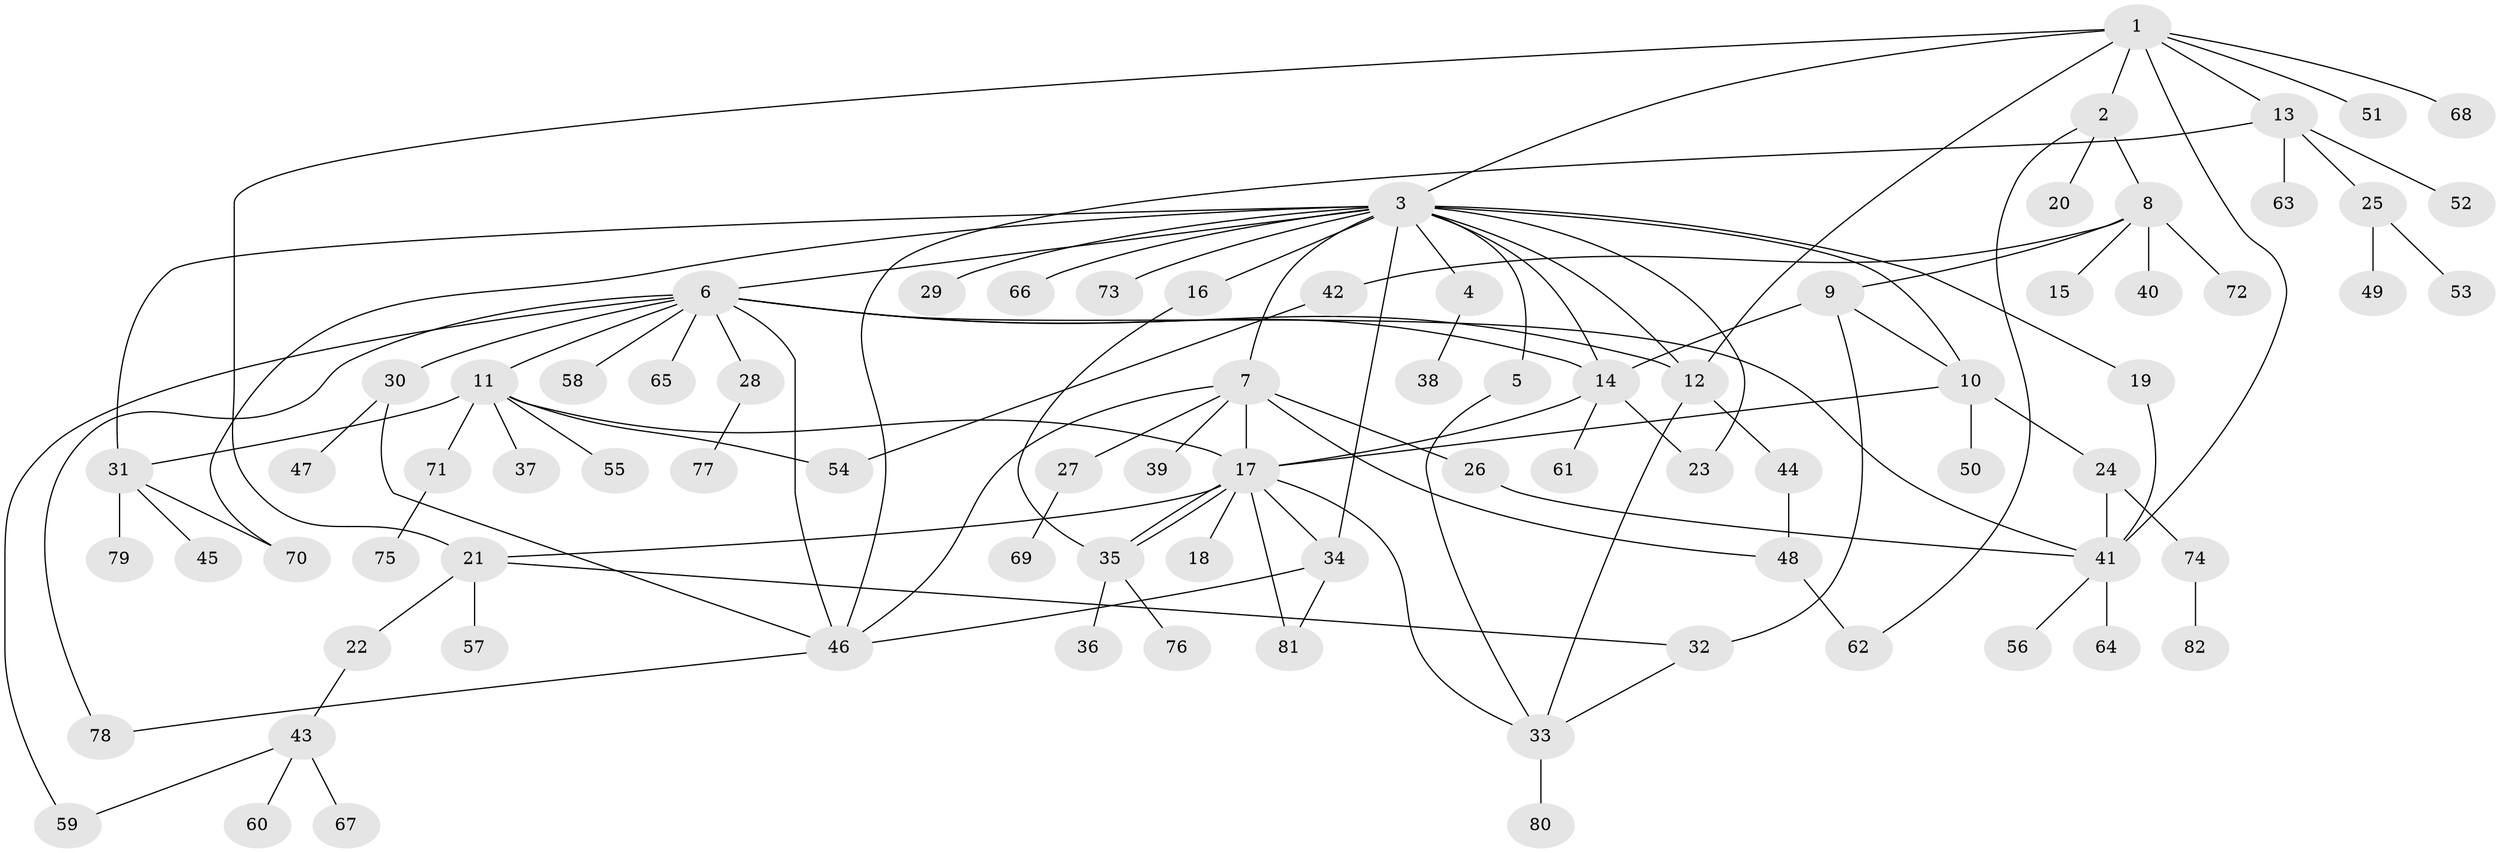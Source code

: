 // coarse degree distribution, {7: 0.05, 4: 0.08333333333333333, 15: 0.016666666666666666, 1: 0.48333333333333334, 2: 0.15, 12: 0.03333333333333333, 5: 0.06666666666666667, 3: 0.08333333333333333, 6: 0.03333333333333333}
// Generated by graph-tools (version 1.1) at 2025/23/03/03/25 07:23:50]
// undirected, 82 vertices, 114 edges
graph export_dot {
graph [start="1"]
  node [color=gray90,style=filled];
  1;
  2;
  3;
  4;
  5;
  6;
  7;
  8;
  9;
  10;
  11;
  12;
  13;
  14;
  15;
  16;
  17;
  18;
  19;
  20;
  21;
  22;
  23;
  24;
  25;
  26;
  27;
  28;
  29;
  30;
  31;
  32;
  33;
  34;
  35;
  36;
  37;
  38;
  39;
  40;
  41;
  42;
  43;
  44;
  45;
  46;
  47;
  48;
  49;
  50;
  51;
  52;
  53;
  54;
  55;
  56;
  57;
  58;
  59;
  60;
  61;
  62;
  63;
  64;
  65;
  66;
  67;
  68;
  69;
  70;
  71;
  72;
  73;
  74;
  75;
  76;
  77;
  78;
  79;
  80;
  81;
  82;
  1 -- 2;
  1 -- 3;
  1 -- 12;
  1 -- 13;
  1 -- 21;
  1 -- 41;
  1 -- 51;
  1 -- 68;
  2 -- 8;
  2 -- 20;
  2 -- 62;
  3 -- 4;
  3 -- 5;
  3 -- 6;
  3 -- 7;
  3 -- 10;
  3 -- 12;
  3 -- 14;
  3 -- 16;
  3 -- 19;
  3 -- 23;
  3 -- 29;
  3 -- 31;
  3 -- 34;
  3 -- 66;
  3 -- 70;
  3 -- 73;
  4 -- 38;
  5 -- 33;
  6 -- 11;
  6 -- 12;
  6 -- 14;
  6 -- 28;
  6 -- 30;
  6 -- 41;
  6 -- 46;
  6 -- 58;
  6 -- 59;
  6 -- 65;
  6 -- 78;
  7 -- 17;
  7 -- 26;
  7 -- 27;
  7 -- 39;
  7 -- 46;
  7 -- 48;
  8 -- 9;
  8 -- 15;
  8 -- 40;
  8 -- 42;
  8 -- 72;
  9 -- 10;
  9 -- 14;
  9 -- 32;
  10 -- 17;
  10 -- 24;
  10 -- 50;
  11 -- 17;
  11 -- 31;
  11 -- 37;
  11 -- 54;
  11 -- 55;
  11 -- 71;
  12 -- 33;
  12 -- 44;
  13 -- 25;
  13 -- 46;
  13 -- 52;
  13 -- 63;
  14 -- 17;
  14 -- 23;
  14 -- 61;
  16 -- 35;
  17 -- 18;
  17 -- 21;
  17 -- 33;
  17 -- 34;
  17 -- 35;
  17 -- 35;
  17 -- 81;
  19 -- 41;
  21 -- 22;
  21 -- 32;
  21 -- 57;
  22 -- 43;
  24 -- 41;
  24 -- 74;
  25 -- 49;
  25 -- 53;
  26 -- 41;
  27 -- 69;
  28 -- 77;
  30 -- 46;
  30 -- 47;
  31 -- 45;
  31 -- 70;
  31 -- 79;
  32 -- 33;
  33 -- 80;
  34 -- 46;
  34 -- 81;
  35 -- 36;
  35 -- 76;
  41 -- 56;
  41 -- 64;
  42 -- 54;
  43 -- 59;
  43 -- 60;
  43 -- 67;
  44 -- 48;
  46 -- 78;
  48 -- 62;
  71 -- 75;
  74 -- 82;
}

